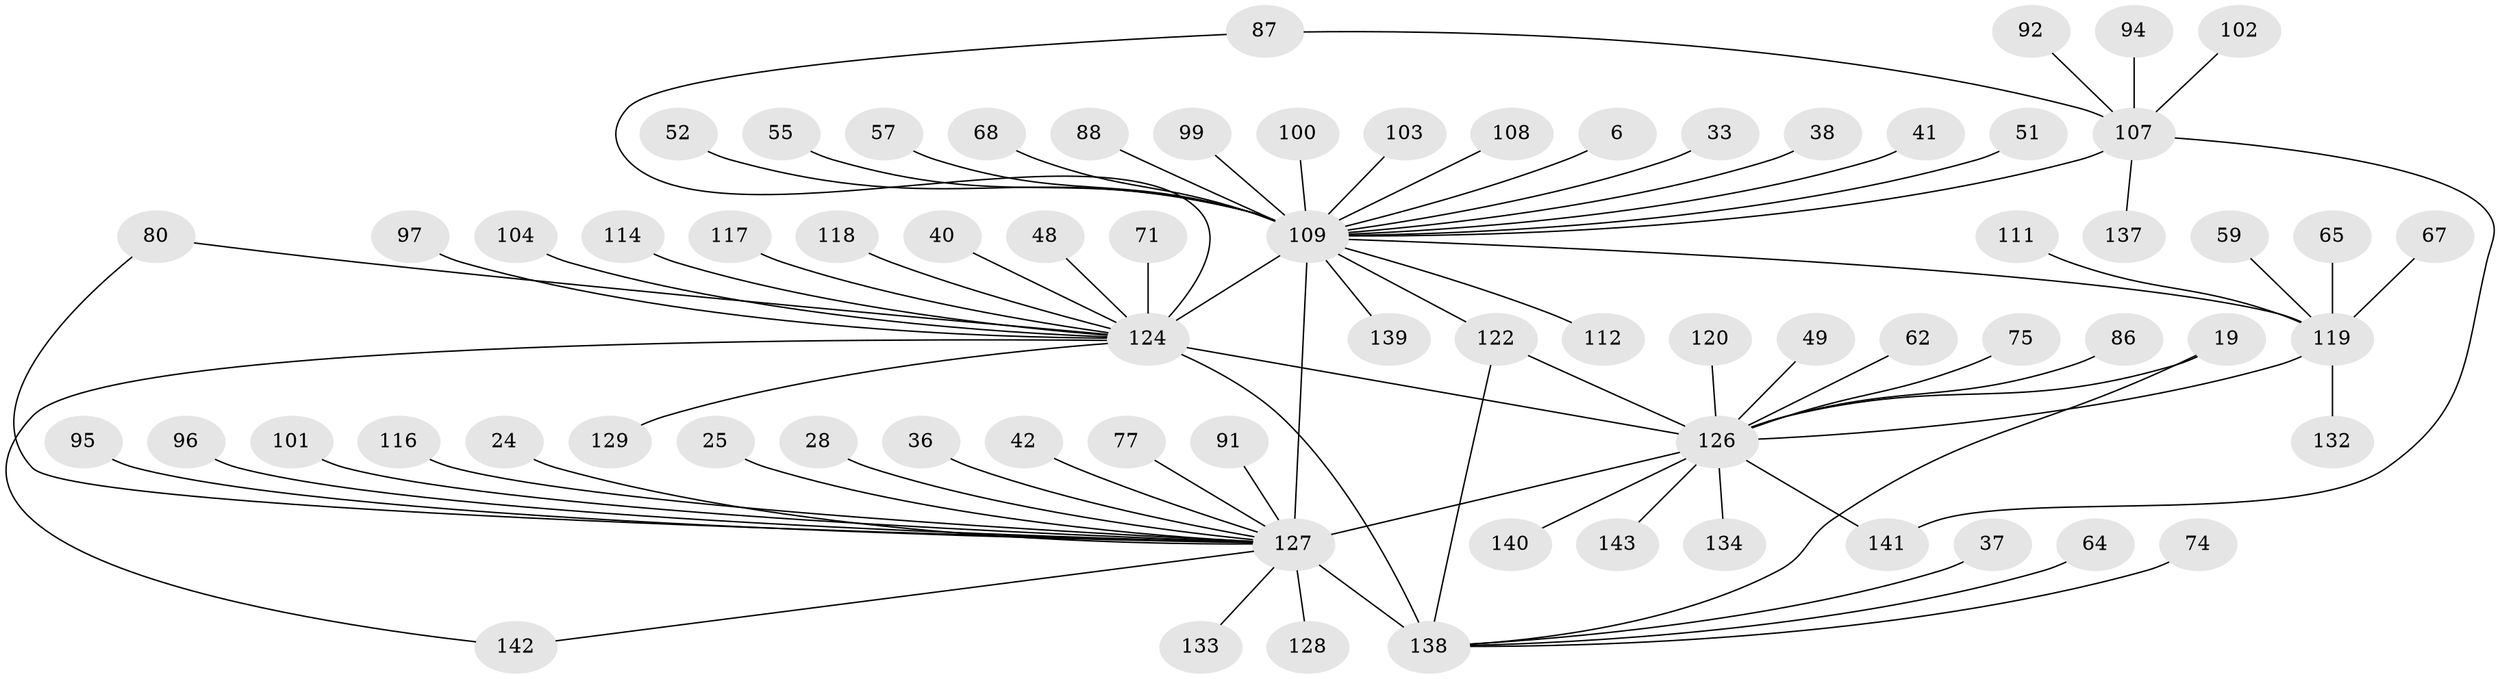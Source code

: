 // original degree distribution, {22: 0.006993006993006993, 2: 0.2097902097902098, 4: 0.055944055944055944, 12: 0.013986013986013986, 24: 0.006993006993006993, 1: 0.5384615384615384, 7: 0.013986013986013986, 9: 0.006993006993006993, 15: 0.006993006993006993, 11: 0.006993006993006993, 3: 0.07692307692307693, 8: 0.013986013986013986, 5: 0.02097902097902098, 6: 0.02097902097902098}
// Generated by graph-tools (version 1.1) at 2025/48/03/09/25 04:48:18]
// undirected, 71 vertices, 80 edges
graph export_dot {
graph [start="1"]
  node [color=gray90,style=filled];
  6;
  19 [super="+13"];
  24;
  25;
  28;
  33;
  36;
  37;
  38;
  40;
  41;
  42;
  48 [super="+17"];
  49;
  51;
  52;
  55;
  57;
  59;
  62;
  64;
  65;
  67;
  68;
  71;
  74;
  75;
  77;
  80;
  86 [super="+58"];
  87 [super="+85"];
  88;
  91;
  92;
  94;
  95;
  96;
  97;
  99;
  100;
  101;
  102;
  103 [super="+76"];
  104 [super="+20"];
  107 [super="+78+61+30+35+56"];
  108;
  109 [super="+46+53+5"];
  111;
  112;
  114;
  116;
  117;
  118;
  119 [super="+69+43"];
  120;
  122;
  124 [super="+121+105+18+29"];
  126 [super="+123+84+31"];
  127 [super="+93+125+90"];
  128;
  129;
  132;
  133 [super="+115"];
  134;
  137;
  138 [super="+136+130+135+32"];
  139;
  140;
  141 [super="+113"];
  142;
  143;
  6 -- 109;
  19 -- 126;
  19 -- 138 [weight=2];
  24 -- 127;
  25 -- 127;
  28 -- 127;
  33 -- 109;
  36 -- 127;
  37 -- 138;
  38 -- 109;
  40 -- 124;
  41 -- 109;
  42 -- 127;
  48 -- 124;
  49 -- 126;
  51 -- 109;
  52 -- 109;
  55 -- 109;
  57 -- 109;
  59 -- 119;
  62 -- 126;
  64 -- 138;
  65 -- 119;
  67 -- 119;
  68 -- 109;
  71 -- 124;
  74 -- 138;
  75 -- 126;
  77 -- 127;
  80 -- 124;
  80 -- 127;
  86 -- 126;
  87 -- 107;
  87 -- 124;
  88 -- 109;
  91 -- 127;
  92 -- 107;
  94 -- 107;
  95 -- 127;
  96 -- 127;
  97 -- 124;
  99 -- 109;
  100 -- 109;
  101 -- 127;
  102 -- 107;
  103 -- 109;
  104 -- 124;
  107 -- 137;
  107 -- 141;
  107 -- 109 [weight=4];
  108 -- 109;
  109 -- 127 [weight=8];
  109 -- 139;
  109 -- 112;
  109 -- 119 [weight=2];
  109 -- 122;
  109 -- 124 [weight=5];
  111 -- 119;
  114 -- 124;
  116 -- 127;
  117 -- 124;
  118 -- 124;
  119 -- 126 [weight=3];
  119 -- 132;
  120 -- 126;
  122 -- 126 [weight=2];
  122 -- 138;
  124 -- 126 [weight=2];
  124 -- 129;
  124 -- 142;
  124 -- 138 [weight=2];
  126 -- 143;
  126 -- 140;
  126 -- 134;
  126 -- 127 [weight=3];
  126 -- 141;
  127 -- 128;
  127 -- 142;
  127 -- 133;
  127 -- 138 [weight=3];
}
